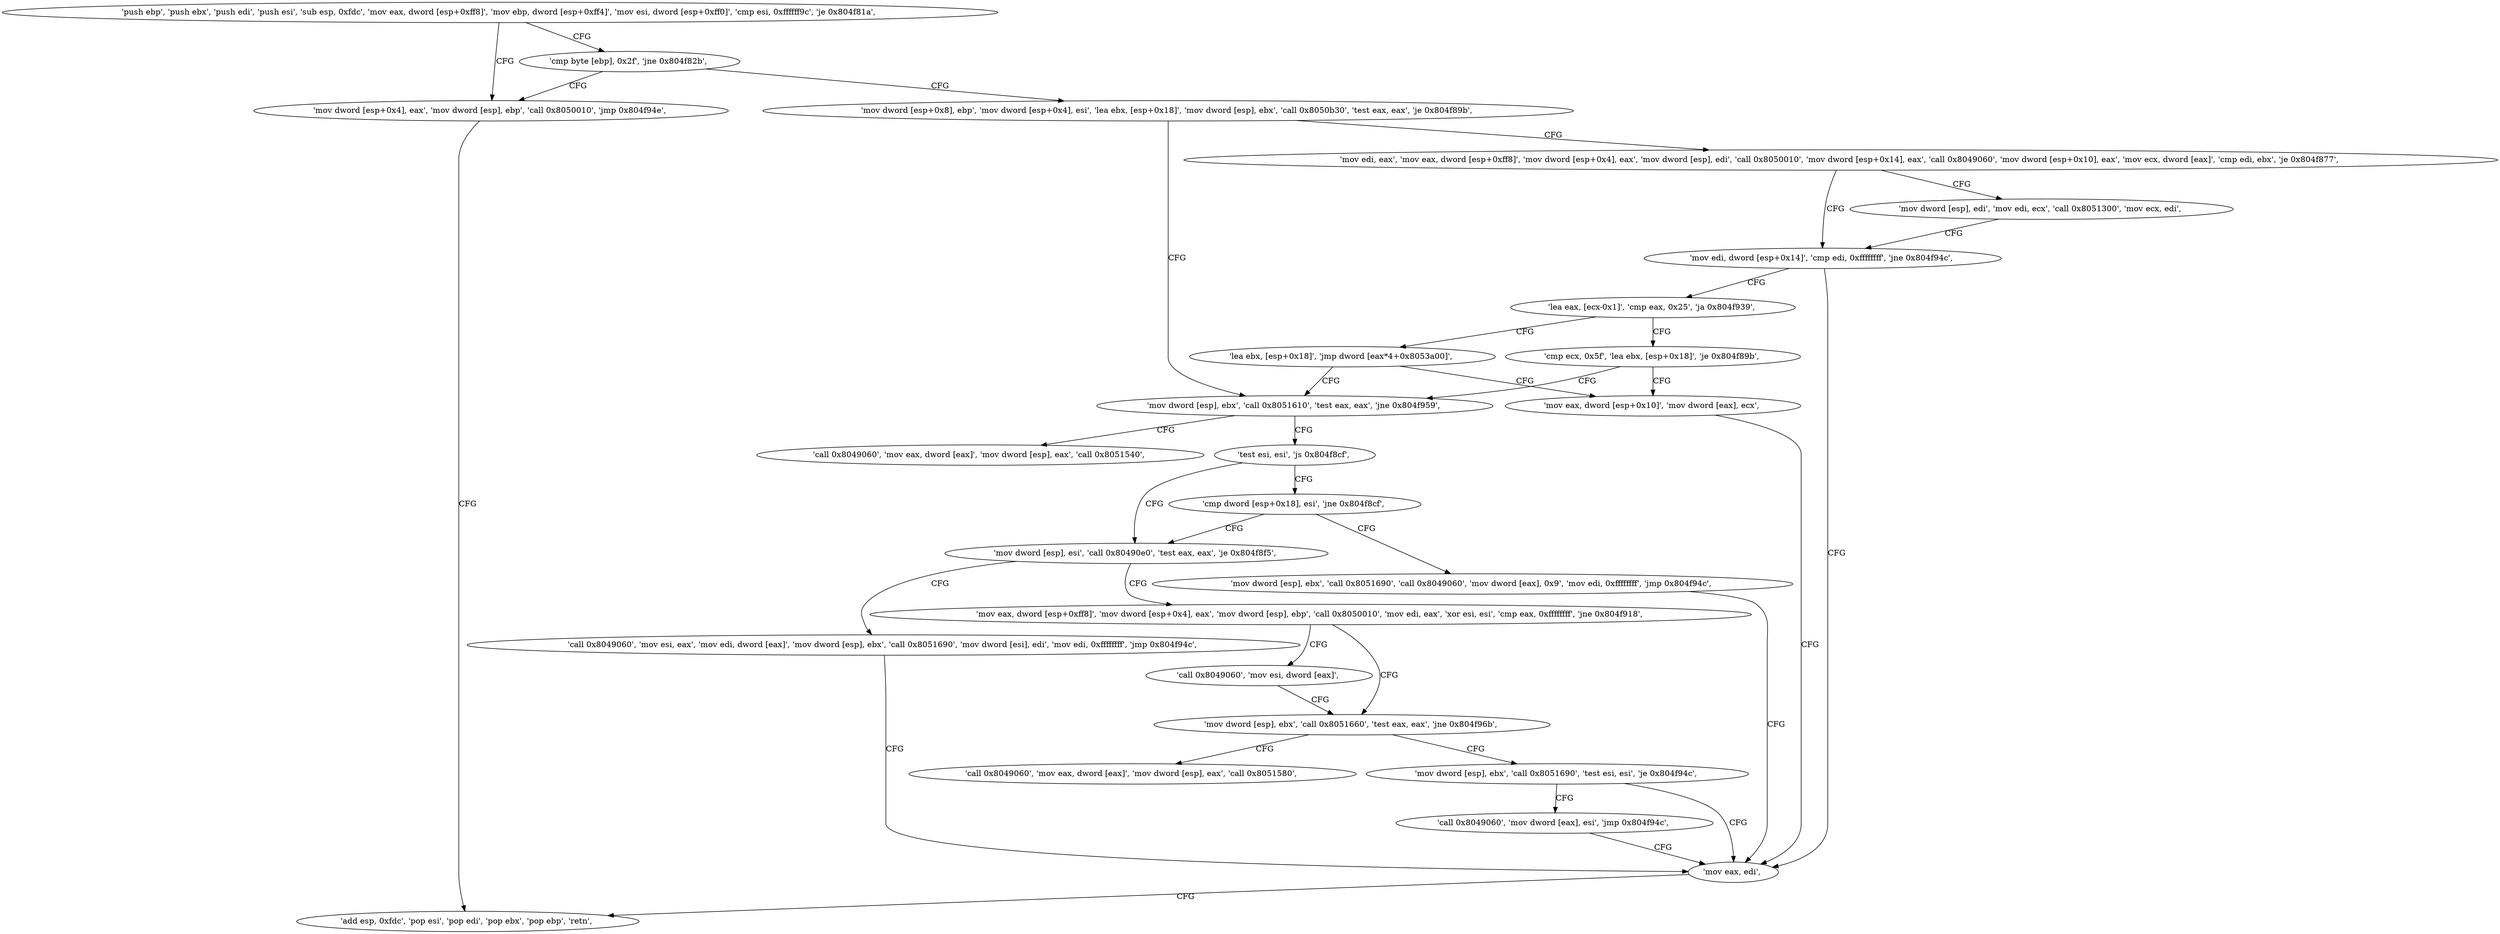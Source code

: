 digraph "func" {
"134543344" [label = "'push ebp', 'push ebx', 'push edi', 'push esi', 'sub esp, 0xfdc', 'mov eax, dword [esp+0xff8]', 'mov ebp, dword [esp+0xff4]', 'mov esi, dword [esp+0xff0]', 'cmp esi, 0xffffff9c', 'je 0x804f81a', " ]
"134543386" [label = "'mov dword [esp+0x4], eax', 'mov dword [esp], ebp', 'call 0x8050010', 'jmp 0x804f94e', " ]
"134543380" [label = "'cmp byte [ebp], 0x2f', 'jne 0x804f82b', " ]
"134543694" [label = "'add esp, 0xfdc', 'pop esi', 'pop edi', 'pop ebx', 'pop ebp', 'retn', " ]
"134543403" [label = "'mov dword [esp+0x8], ebp', 'mov dword [esp+0x4], esi', 'lea ebx, [esp+0x18]', 'mov dword [esp], ebx', 'call 0x8050b30', 'test eax, eax', 'je 0x804f89b', " ]
"134543515" [label = "'mov dword [esp], ebx', 'call 0x8051610', 'test eax, eax', 'jne 0x804f959', " ]
"134543427" [label = "'mov edi, eax', 'mov eax, dword [esp+0xff8]', 'mov dword [esp+0x4], eax', 'mov dword [esp], edi', 'call 0x8050010', 'mov dword [esp+0x14], eax', 'call 0x8049060', 'mov dword [esp+0x10], eax', 'mov ecx, dword [eax]', 'cmp edi, ebx', 'je 0x804f877', " ]
"134543705" [label = "'call 0x8049060', 'mov eax, dword [eax]', 'mov dword [esp], eax', 'call 0x8051540', " ]
"134543531" [label = "'test esi, esi', 'js 0x804f8cf', " ]
"134543479" [label = "'mov edi, dword [esp+0x14]', 'cmp edi, 0xffffffff', 'jne 0x804f94c', " ]
"134543467" [label = "'mov dword [esp], edi', 'mov edi, ecx', 'call 0x8051300', 'mov ecx, edi', " ]
"134543567" [label = "'mov dword [esp], esi', 'call 0x80490e0', 'test eax, eax', 'je 0x804f8f5', " ]
"134543535" [label = "'cmp dword [esp+0x18], esi', 'jne 0x804f8cf', " ]
"134543692" [label = "'mov eax, edi', " ]
"134543492" [label = "'lea eax, [ecx-0x1]', 'cmp eax, 0x25', 'ja 0x804f939', " ]
"134543605" [label = "'mov eax, dword [esp+0xff8]', 'mov dword [esp+0x4], eax', 'mov dword [esp], ebp', 'call 0x8050010', 'mov edi, eax', 'xor esi, esi', 'cmp eax, 0xffffffff', 'jne 0x804f918', " ]
"134543579" [label = "'call 0x8049060', 'mov esi, eax', 'mov edi, dword [eax]', 'mov dword [esp], ebx', 'call 0x8051690', 'mov dword [esi], edi', 'mov edi, 0xffffffff', 'jmp 0x804f94c', " ]
"134543541" [label = "'mov dword [esp], ebx', 'call 0x8051690', 'call 0x8049060', 'mov dword [eax], 0x9', 'mov edi, 0xffffffff', 'jmp 0x804f94c', " ]
"134543673" [label = "'cmp ecx, 0x5f', 'lea ebx, [esp+0x18]', 'je 0x804f89b', " ]
"134543504" [label = "'lea ebx, [esp+0x18]', 'jmp dword [eax*4+0x8053a00]', " ]
"134543640" [label = "'mov dword [esp], ebx', 'call 0x8051660', 'test eax, eax', 'jne 0x804f96b', " ]
"134543633" [label = "'call 0x8049060', 'mov esi, dword [eax]', " ]
"134543686" [label = "'mov eax, dword [esp+0x10]', 'mov dword [eax], ecx', " ]
"134543723" [label = "'call 0x8049060', 'mov eax, dword [eax]', 'mov dword [esp], eax', 'call 0x8051580', " ]
"134543652" [label = "'mov dword [esp], ebx', 'call 0x8051690', 'test esi, esi', 'je 0x804f94c', " ]
"134543664" [label = "'call 0x8049060', 'mov dword [eax], esi', 'jmp 0x804f94c', " ]
"134543344" -> "134543386" [ label = "CFG" ]
"134543344" -> "134543380" [ label = "CFG" ]
"134543386" -> "134543694" [ label = "CFG" ]
"134543380" -> "134543403" [ label = "CFG" ]
"134543380" -> "134543386" [ label = "CFG" ]
"134543403" -> "134543515" [ label = "CFG" ]
"134543403" -> "134543427" [ label = "CFG" ]
"134543515" -> "134543705" [ label = "CFG" ]
"134543515" -> "134543531" [ label = "CFG" ]
"134543427" -> "134543479" [ label = "CFG" ]
"134543427" -> "134543467" [ label = "CFG" ]
"134543531" -> "134543567" [ label = "CFG" ]
"134543531" -> "134543535" [ label = "CFG" ]
"134543479" -> "134543692" [ label = "CFG" ]
"134543479" -> "134543492" [ label = "CFG" ]
"134543467" -> "134543479" [ label = "CFG" ]
"134543567" -> "134543605" [ label = "CFG" ]
"134543567" -> "134543579" [ label = "CFG" ]
"134543535" -> "134543567" [ label = "CFG" ]
"134543535" -> "134543541" [ label = "CFG" ]
"134543692" -> "134543694" [ label = "CFG" ]
"134543492" -> "134543673" [ label = "CFG" ]
"134543492" -> "134543504" [ label = "CFG" ]
"134543605" -> "134543640" [ label = "CFG" ]
"134543605" -> "134543633" [ label = "CFG" ]
"134543579" -> "134543692" [ label = "CFG" ]
"134543541" -> "134543692" [ label = "CFG" ]
"134543673" -> "134543515" [ label = "CFG" ]
"134543673" -> "134543686" [ label = "CFG" ]
"134543504" -> "134543515" [ label = "CFG" ]
"134543504" -> "134543686" [ label = "CFG" ]
"134543640" -> "134543723" [ label = "CFG" ]
"134543640" -> "134543652" [ label = "CFG" ]
"134543633" -> "134543640" [ label = "CFG" ]
"134543686" -> "134543692" [ label = "CFG" ]
"134543652" -> "134543692" [ label = "CFG" ]
"134543652" -> "134543664" [ label = "CFG" ]
"134543664" -> "134543692" [ label = "CFG" ]
}
